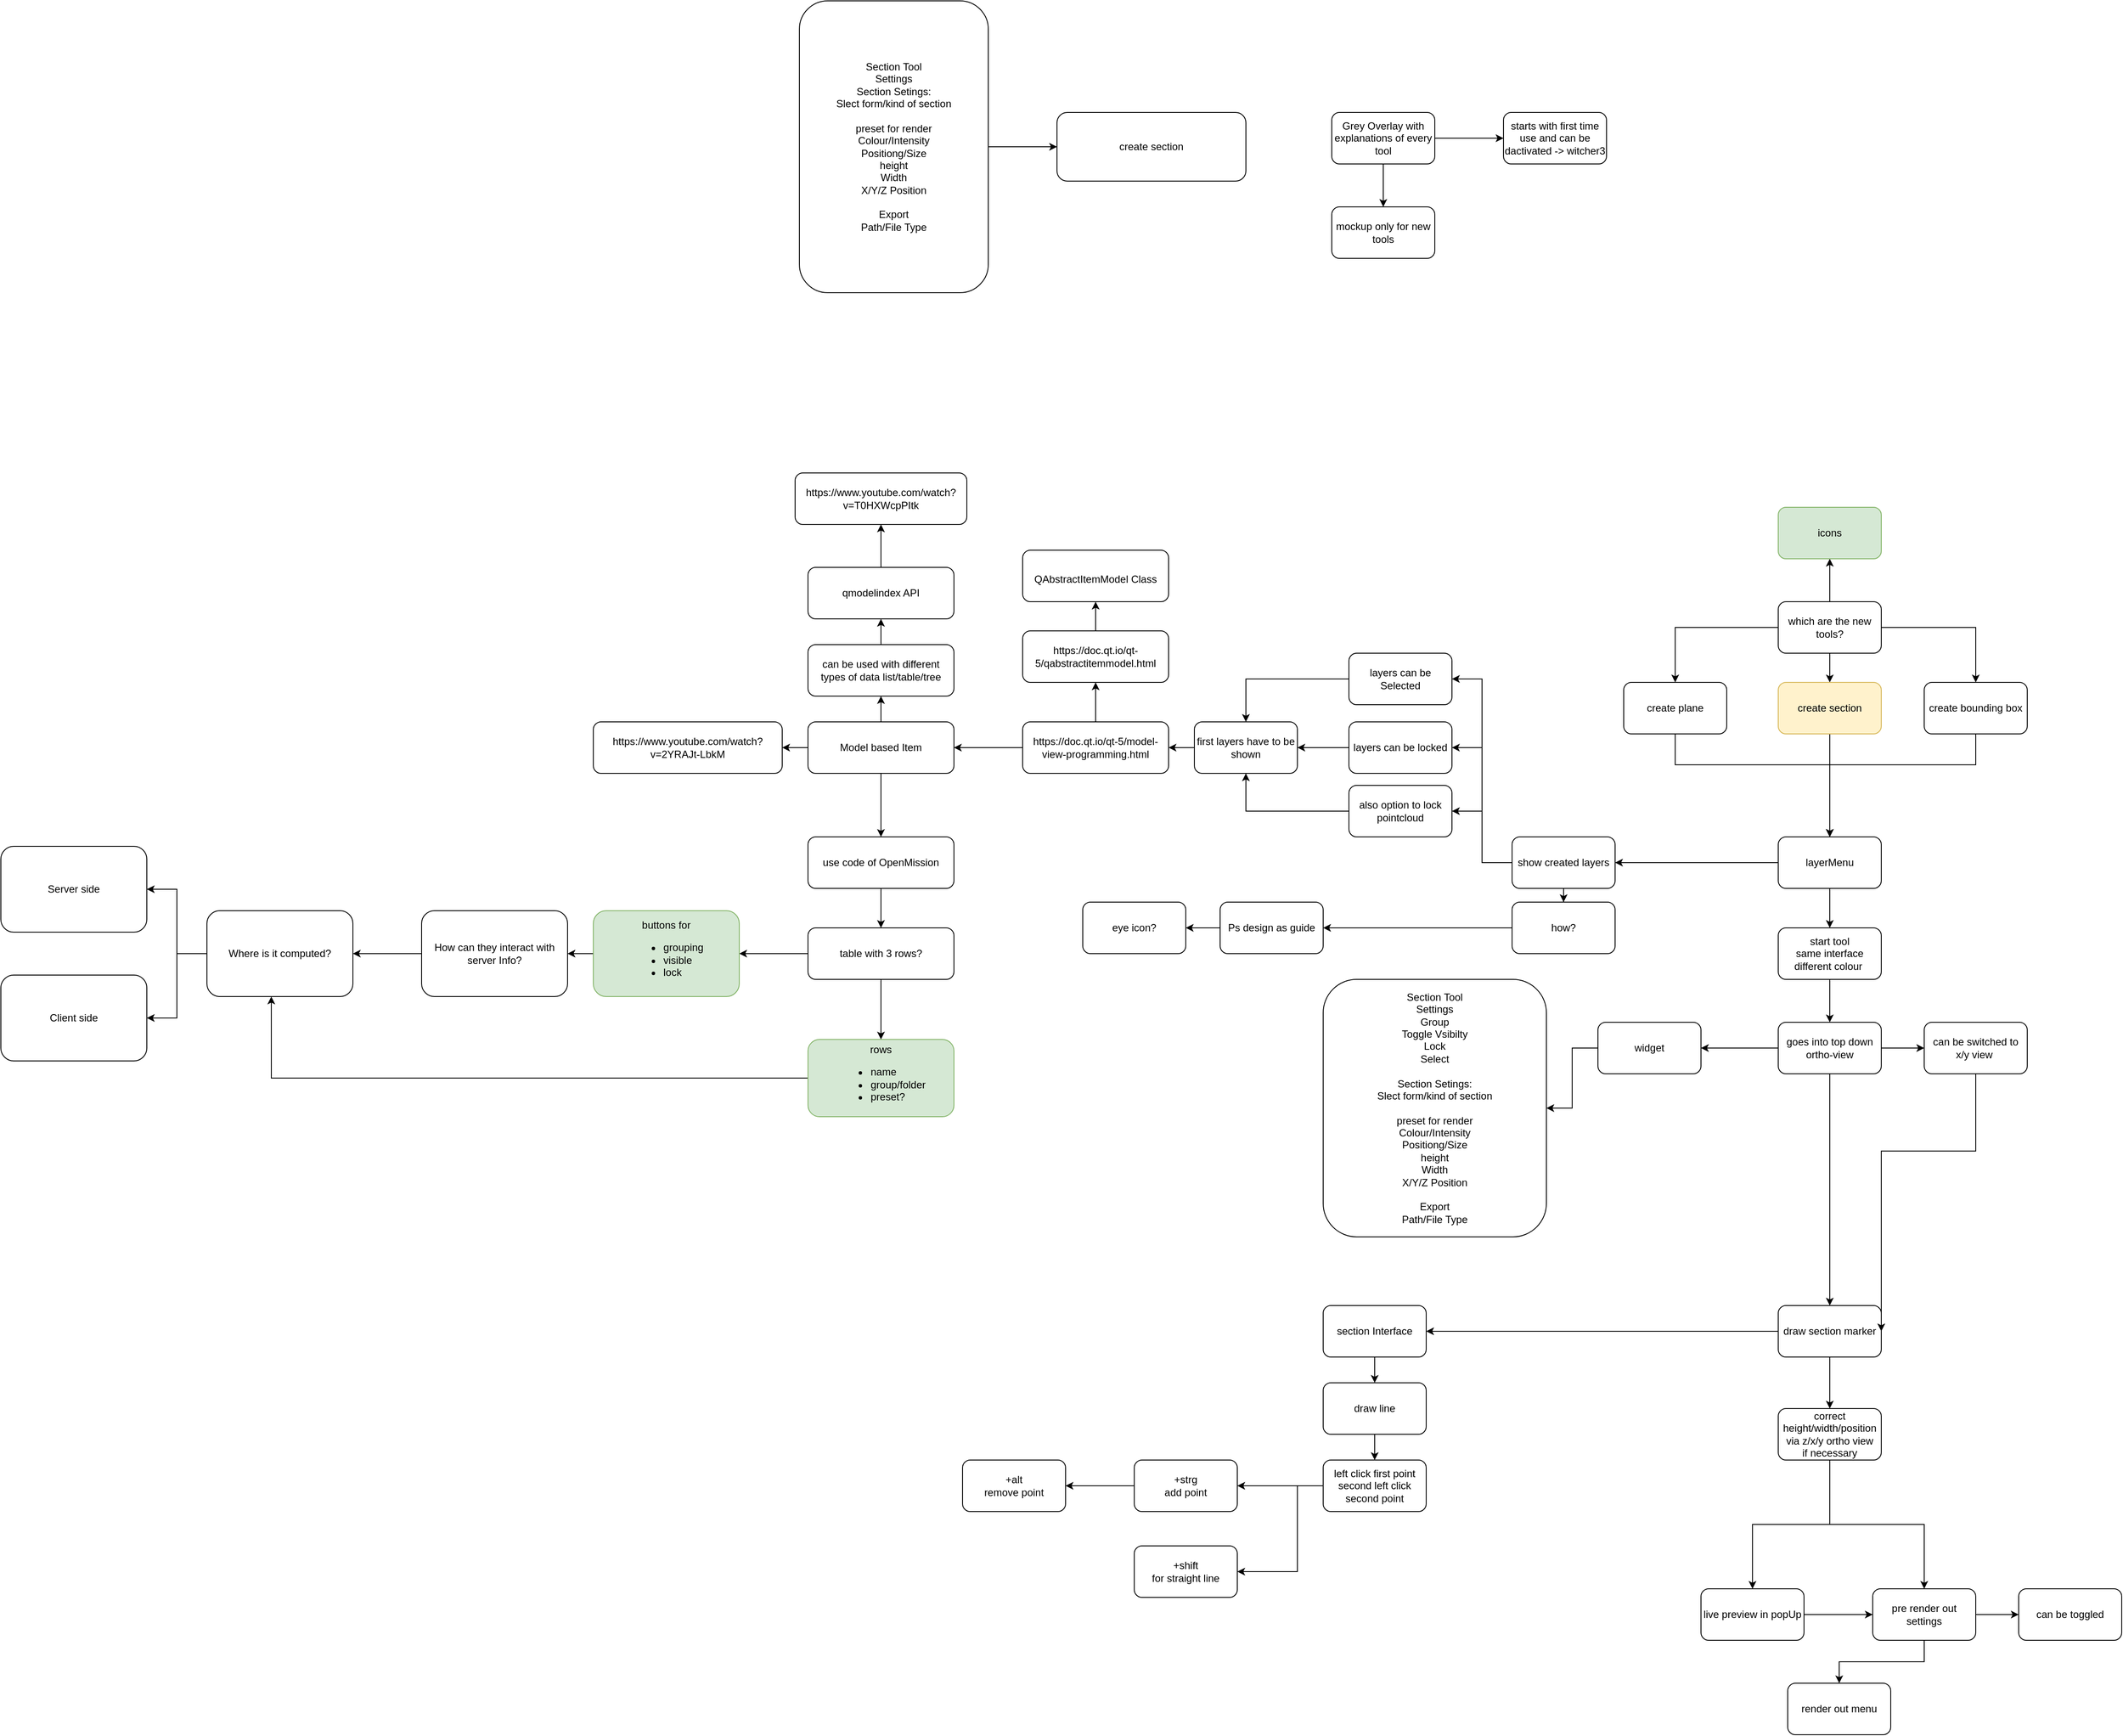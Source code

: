 <mxfile compressed="false" version="13.0.3" type="device">
  <diagram id="58c1vZqyCGgEaQAlMIrP" name="Page-1">
    <mxGraphModel dx="3076" dy="1991" grid="1" gridSize="10" guides="1" tooltips="1" connect="1" arrows="1" fold="1" page="1" pageScale="1" pageWidth="827" pageHeight="1169" math="0" shadow="0">
      <root>
        <mxCell id="0" />
        <mxCell id="1" parent="0" />
        <mxCell id="iwQncET-HX8Oj54IzDRB-8" value="" style="edgeStyle=orthogonalEdgeStyle;rounded=0;orthogonalLoop=1;jettySize=auto;html=1;" parent="1" source="iwQncET-HX8Oj54IzDRB-6" target="iwQncET-HX8Oj54IzDRB-7" edge="1">
          <mxGeometry relative="1" as="geometry" />
        </mxCell>
        <mxCell id="iwQncET-HX8Oj54IzDRB-10" value="" style="edgeStyle=orthogonalEdgeStyle;rounded=0;orthogonalLoop=1;jettySize=auto;html=1;" parent="1" source="iwQncET-HX8Oj54IzDRB-6" target="iwQncET-HX8Oj54IzDRB-9" edge="1">
          <mxGeometry relative="1" as="geometry" />
        </mxCell>
        <mxCell id="iwQncET-HX8Oj54IzDRB-6" value="Grey Overlay with explanations of every tool" style="rounded=1;whiteSpace=wrap;html=1;" parent="1" vertex="1">
          <mxGeometry x="650" y="-320" width="120" height="60" as="geometry" />
        </mxCell>
        <mxCell id="iwQncET-HX8Oj54IzDRB-9" value="mockup only for new tools" style="rounded=1;whiteSpace=wrap;html=1;" parent="1" vertex="1">
          <mxGeometry x="650" y="-210" width="120" height="60" as="geometry" />
        </mxCell>
        <mxCell id="iwQncET-HX8Oj54IzDRB-7" value="starts with first time use and can be dactivated -&amp;gt; witcher3" style="rounded=1;whiteSpace=wrap;html=1;" parent="1" vertex="1">
          <mxGeometry x="850" y="-320" width="120" height="60" as="geometry" />
        </mxCell>
        <mxCell id="iwQncET-HX8Oj54IzDRB-13" value="" style="edgeStyle=orthogonalEdgeStyle;rounded=0;orthogonalLoop=1;jettySize=auto;html=1;" parent="1" source="iwQncET-HX8Oj54IzDRB-11" target="iwQncET-HX8Oj54IzDRB-12" edge="1">
          <mxGeometry relative="1" as="geometry" />
        </mxCell>
        <mxCell id="iwQncET-HX8Oj54IzDRB-15" value="" style="edgeStyle=orthogonalEdgeStyle;rounded=0;orthogonalLoop=1;jettySize=auto;html=1;" parent="1" source="iwQncET-HX8Oj54IzDRB-11" target="iwQncET-HX8Oj54IzDRB-14" edge="1">
          <mxGeometry relative="1" as="geometry" />
        </mxCell>
        <mxCell id="iwQncET-HX8Oj54IzDRB-18" value="" style="edgeStyle=orthogonalEdgeStyle;rounded=0;orthogonalLoop=1;jettySize=auto;html=1;" parent="1" source="iwQncET-HX8Oj54IzDRB-11" target="iwQncET-HX8Oj54IzDRB-17" edge="1">
          <mxGeometry relative="1" as="geometry" />
        </mxCell>
        <mxCell id="BJk3pcPQKD2MwaBQS1vD-18" style="edgeStyle=orthogonalEdgeStyle;rounded=0;orthogonalLoop=1;jettySize=auto;html=1;entryX=0.5;entryY=1;entryDx=0;entryDy=0;" edge="1" parent="1" source="iwQncET-HX8Oj54IzDRB-11" target="BJk3pcPQKD2MwaBQS1vD-16">
          <mxGeometry relative="1" as="geometry" />
        </mxCell>
        <mxCell id="iwQncET-HX8Oj54IzDRB-11" value="which are the new tools?" style="rounded=1;whiteSpace=wrap;html=1;" parent="1" vertex="1">
          <mxGeometry x="1170" y="250" width="120" height="60" as="geometry" />
        </mxCell>
        <mxCell id="BJk3pcPQKD2MwaBQS1vD-16" value="icons" style="rounded=1;whiteSpace=wrap;html=1;fillColor=#d5e8d4;strokeColor=#82b366;" vertex="1" parent="1">
          <mxGeometry x="1170" y="140" width="120" height="60" as="geometry" />
        </mxCell>
        <mxCell id="BJk3pcPQKD2MwaBQS1vD-37" style="edgeStyle=orthogonalEdgeStyle;rounded=0;orthogonalLoop=1;jettySize=auto;html=1;entryX=0.5;entryY=0;entryDx=0;entryDy=0;" edge="1" parent="1" source="iwQncET-HX8Oj54IzDRB-17" target="BJk3pcPQKD2MwaBQS1vD-6">
          <mxGeometry relative="1" as="geometry">
            <Array as="points">
              <mxPoint x="1400" y="440" />
              <mxPoint x="1230" y="440" />
            </Array>
          </mxGeometry>
        </mxCell>
        <mxCell id="iwQncET-HX8Oj54IzDRB-17" value="create bounding box" style="rounded=1;whiteSpace=wrap;html=1;" parent="1" vertex="1">
          <mxGeometry x="1340" y="344" width="120" height="60" as="geometry" />
        </mxCell>
        <mxCell id="BJk3pcPQKD2MwaBQS1vD-38" style="edgeStyle=orthogonalEdgeStyle;rounded=0;orthogonalLoop=1;jettySize=auto;html=1;entryX=0.5;entryY=0;entryDx=0;entryDy=0;" edge="1" parent="1" source="iwQncET-HX8Oj54IzDRB-14" target="BJk3pcPQKD2MwaBQS1vD-6">
          <mxGeometry relative="1" as="geometry">
            <Array as="points">
              <mxPoint x="1050" y="440" />
              <mxPoint x="1230" y="440" />
            </Array>
          </mxGeometry>
        </mxCell>
        <mxCell id="iwQncET-HX8Oj54IzDRB-14" value="create plane" style="rounded=1;whiteSpace=wrap;html=1;" parent="1" vertex="1">
          <mxGeometry x="990" y="344" width="120" height="60" as="geometry" />
        </mxCell>
        <mxCell id="iwQncET-HX8Oj54IzDRB-20" value="" style="edgeStyle=orthogonalEdgeStyle;rounded=0;orthogonalLoop=1;jettySize=auto;html=1;" parent="1" source="BJk3pcPQKD2MwaBQS1vD-6" target="iwQncET-HX8Oj54IzDRB-19" edge="1">
          <mxGeometry relative="1" as="geometry" />
        </mxCell>
        <mxCell id="BJk3pcPQKD2MwaBQS1vD-36" style="edgeStyle=orthogonalEdgeStyle;rounded=0;orthogonalLoop=1;jettySize=auto;html=1;entryX=0.5;entryY=0;entryDx=0;entryDy=0;" edge="1" parent="1" source="iwQncET-HX8Oj54IzDRB-12" target="BJk3pcPQKD2MwaBQS1vD-6">
          <mxGeometry relative="1" as="geometry" />
        </mxCell>
        <mxCell id="iwQncET-HX8Oj54IzDRB-12" value="create section" style="rounded=1;whiteSpace=wrap;html=1;fillColor=#fff2cc;strokeColor=#d6b656;" parent="1" vertex="1">
          <mxGeometry x="1170" y="344" width="120" height="60" as="geometry" />
        </mxCell>
        <mxCell id="iwQncET-HX8Oj54IzDRB-22" value="" style="edgeStyle=orthogonalEdgeStyle;rounded=0;orthogonalLoop=1;jettySize=auto;html=1;" parent="1" source="iwQncET-HX8Oj54IzDRB-19" target="iwQncET-HX8Oj54IzDRB-21" edge="1">
          <mxGeometry relative="1" as="geometry" />
        </mxCell>
        <mxCell id="iwQncET-HX8Oj54IzDRB-19" value="start tool&lt;br&gt;same interface different colour&amp;nbsp;" style="rounded=1;whiteSpace=wrap;html=1;" parent="1" vertex="1">
          <mxGeometry x="1170" y="630" width="120" height="60" as="geometry" />
        </mxCell>
        <mxCell id="iwQncET-HX8Oj54IzDRB-24" value="" style="edgeStyle=orthogonalEdgeStyle;rounded=0;orthogonalLoop=1;jettySize=auto;html=1;" parent="1" source="iwQncET-HX8Oj54IzDRB-21" target="iwQncET-HX8Oj54IzDRB-23" edge="1">
          <mxGeometry relative="1" as="geometry" />
        </mxCell>
        <mxCell id="iwQncET-HX8Oj54IzDRB-26" value="" style="edgeStyle=orthogonalEdgeStyle;rounded=0;orthogonalLoop=1;jettySize=auto;html=1;" parent="1" source="iwQncET-HX8Oj54IzDRB-21" target="iwQncET-HX8Oj54IzDRB-25" edge="1">
          <mxGeometry relative="1" as="geometry" />
        </mxCell>
        <mxCell id="KPQnfZTeIEOpbJhkb1n0-2" value="" style="edgeStyle=orthogonalEdgeStyle;rounded=0;orthogonalLoop=1;jettySize=auto;html=1;startArrow=oval;startFill=1;endArrow=oval;endFill=1;strokeColor=#FFFFFF;strokeWidth=3;" parent="1" source="iwQncET-HX8Oj54IzDRB-21" edge="1">
          <mxGeometry relative="1" as="geometry">
            <mxPoint x="1090" y="770" as="targetPoint" />
          </mxGeometry>
        </mxCell>
        <mxCell id="BJk3pcPQKD2MwaBQS1vD-20" style="edgeStyle=orthogonalEdgeStyle;rounded=0;orthogonalLoop=1;jettySize=auto;html=1;entryX=1;entryY=0.5;entryDx=0;entryDy=0;" edge="1" parent="1" source="iwQncET-HX8Oj54IzDRB-21" target="BJk3pcPQKD2MwaBQS1vD-19">
          <mxGeometry relative="1" as="geometry" />
        </mxCell>
        <mxCell id="iwQncET-HX8Oj54IzDRB-21" value="goes into top down ortho-view" style="rounded=1;whiteSpace=wrap;html=1;" parent="1" vertex="1">
          <mxGeometry x="1170" y="740" width="120" height="60" as="geometry" />
        </mxCell>
        <mxCell id="iwQncET-HX8Oj54IzDRB-29" value="" style="edgeStyle=orthogonalEdgeStyle;rounded=0;orthogonalLoop=1;jettySize=auto;html=1;" parent="1" source="iwQncET-HX8Oj54IzDRB-25" target="iwQncET-HX8Oj54IzDRB-28" edge="1">
          <mxGeometry relative="1" as="geometry" />
        </mxCell>
        <mxCell id="iwQncET-HX8Oj54IzDRB-42" value="" style="edgeStyle=orthogonalEdgeStyle;rounded=0;orthogonalLoop=1;jettySize=auto;html=1;" parent="1" source="iwQncET-HX8Oj54IzDRB-25" target="iwQncET-HX8Oj54IzDRB-41" edge="1">
          <mxGeometry relative="1" as="geometry" />
        </mxCell>
        <mxCell id="iwQncET-HX8Oj54IzDRB-25" value="draw section marker" style="rounded=1;whiteSpace=wrap;html=1;" parent="1" vertex="1">
          <mxGeometry x="1170" y="1070" width="120" height="60" as="geometry" />
        </mxCell>
        <mxCell id="iwQncET-HX8Oj54IzDRB-44" value="" style="edgeStyle=orthogonalEdgeStyle;rounded=0;orthogonalLoop=1;jettySize=auto;html=1;" parent="1" source="iwQncET-HX8Oj54IzDRB-41" target="iwQncET-HX8Oj54IzDRB-43" edge="1">
          <mxGeometry relative="1" as="geometry" />
        </mxCell>
        <mxCell id="iwQncET-HX8Oj54IzDRB-41" value="section Interface" style="rounded=1;whiteSpace=wrap;html=1;" parent="1" vertex="1">
          <mxGeometry x="640" y="1070" width="120" height="60" as="geometry" />
        </mxCell>
        <mxCell id="iwQncET-HX8Oj54IzDRB-46" value="" style="edgeStyle=orthogonalEdgeStyle;rounded=0;orthogonalLoop=1;jettySize=auto;html=1;exitX=0;exitY=0.5;exitDx=0;exitDy=0;" parent="1" source="iwQncET-HX8Oj54IzDRB-51" target="iwQncET-HX8Oj54IzDRB-45" edge="1">
          <mxGeometry relative="1" as="geometry">
            <mxPoint x="700" y="1310" as="sourcePoint" />
            <Array as="points">
              <mxPoint x="610" y="1280" />
            </Array>
          </mxGeometry>
        </mxCell>
        <mxCell id="iwQncET-HX8Oj54IzDRB-47" style="edgeStyle=orthogonalEdgeStyle;rounded=0;orthogonalLoop=1;jettySize=auto;html=1;entryX=1;entryY=0.5;entryDx=0;entryDy=0;exitX=0;exitY=0.5;exitDx=0;exitDy=0;" parent="1" source="iwQncET-HX8Oj54IzDRB-51" target="iwQncET-HX8Oj54IzDRB-48" edge="1">
          <mxGeometry relative="1" as="geometry">
            <mxPoint x="530" y="1260" as="targetPoint" />
            <mxPoint x="540" y="1300" as="sourcePoint" />
          </mxGeometry>
        </mxCell>
        <mxCell id="iwQncET-HX8Oj54IzDRB-52" value="" style="edgeStyle=orthogonalEdgeStyle;rounded=0;orthogonalLoop=1;jettySize=auto;html=1;" parent="1" source="iwQncET-HX8Oj54IzDRB-43" target="iwQncET-HX8Oj54IzDRB-51" edge="1">
          <mxGeometry relative="1" as="geometry" />
        </mxCell>
        <mxCell id="iwQncET-HX8Oj54IzDRB-43" value="draw line" style="rounded=1;whiteSpace=wrap;html=1;" parent="1" vertex="1">
          <mxGeometry x="640" y="1160" width="120" height="60" as="geometry" />
        </mxCell>
        <mxCell id="iwQncET-HX8Oj54IzDRB-51" value="left click first point&lt;br&gt;second left click second point" style="rounded=1;whiteSpace=wrap;html=1;" parent="1" vertex="1">
          <mxGeometry x="640" y="1250" width="120" height="60" as="geometry" />
        </mxCell>
        <mxCell id="iwQncET-HX8Oj54IzDRB-45" value="+shift &lt;br&gt;for straight line" style="rounded=1;whiteSpace=wrap;html=1;" parent="1" vertex="1">
          <mxGeometry x="420" y="1350" width="120" height="60" as="geometry" />
        </mxCell>
        <mxCell id="iwQncET-HX8Oj54IzDRB-31" value="" style="edgeStyle=orthogonalEdgeStyle;rounded=0;orthogonalLoop=1;jettySize=auto;html=1;" parent="1" source="iwQncET-HX8Oj54IzDRB-28" target="iwQncET-HX8Oj54IzDRB-30" edge="1">
          <mxGeometry relative="1" as="geometry" />
        </mxCell>
        <mxCell id="iwQncET-HX8Oj54IzDRB-33" style="edgeStyle=orthogonalEdgeStyle;rounded=0;orthogonalLoop=1;jettySize=auto;html=1;entryX=0.5;entryY=0;entryDx=0;entryDy=0;" parent="1" source="iwQncET-HX8Oj54IzDRB-28" target="iwQncET-HX8Oj54IzDRB-32" edge="1">
          <mxGeometry relative="1" as="geometry" />
        </mxCell>
        <mxCell id="iwQncET-HX8Oj54IzDRB-28" value="correct height/width/position via z/x/y ortho view&lt;br&gt;if necessary" style="rounded=1;whiteSpace=wrap;html=1;" parent="1" vertex="1">
          <mxGeometry x="1170" y="1190" width="120" height="60" as="geometry" />
        </mxCell>
        <mxCell id="iwQncET-HX8Oj54IzDRB-35" value="" style="edgeStyle=orthogonalEdgeStyle;rounded=0;orthogonalLoop=1;jettySize=auto;html=1;" parent="1" source="iwQncET-HX8Oj54IzDRB-30" target="iwQncET-HX8Oj54IzDRB-34" edge="1">
          <mxGeometry relative="1" as="geometry" />
        </mxCell>
        <mxCell id="BJk3pcPQKD2MwaBQS1vD-4" style="edgeStyle=orthogonalEdgeStyle;rounded=0;orthogonalLoop=1;jettySize=auto;html=1;entryX=0;entryY=0.5;entryDx=0;entryDy=0;" edge="1" parent="1" source="iwQncET-HX8Oj54IzDRB-30" target="iwQncET-HX8Oj54IzDRB-39">
          <mxGeometry relative="1" as="geometry" />
        </mxCell>
        <mxCell id="iwQncET-HX8Oj54IzDRB-30" value="pre render out settings" style="rounded=1;whiteSpace=wrap;html=1;" parent="1" vertex="1">
          <mxGeometry x="1280" y="1400" width="120" height="60" as="geometry" />
        </mxCell>
        <mxCell id="iwQncET-HX8Oj54IzDRB-39" value="can be toggled" style="rounded=1;whiteSpace=wrap;html=1;" parent="1" vertex="1">
          <mxGeometry x="1450" y="1400" width="120" height="60" as="geometry" />
        </mxCell>
        <mxCell id="iwQncET-HX8Oj54IzDRB-34" value="render out menu" style="rounded=1;whiteSpace=wrap;html=1;" parent="1" vertex="1">
          <mxGeometry x="1181" y="1510" width="120" height="60" as="geometry" />
        </mxCell>
        <mxCell id="iwQncET-HX8Oj54IzDRB-27" style="edgeStyle=orthogonalEdgeStyle;rounded=0;orthogonalLoop=1;jettySize=auto;html=1;entryX=1;entryY=0.5;entryDx=0;entryDy=0;" parent="1" source="iwQncET-HX8Oj54IzDRB-23" target="iwQncET-HX8Oj54IzDRB-25" edge="1">
          <mxGeometry relative="1" as="geometry">
            <Array as="points">
              <mxPoint x="1400" y="890" />
            </Array>
          </mxGeometry>
        </mxCell>
        <mxCell id="iwQncET-HX8Oj54IzDRB-23" value="can be switched to x/y view&amp;nbsp;" style="rounded=1;whiteSpace=wrap;html=1;" parent="1" vertex="1">
          <mxGeometry x="1340" y="740" width="120" height="60" as="geometry" />
        </mxCell>
        <mxCell id="iwQncET-HX8Oj54IzDRB-38" style="edgeStyle=orthogonalEdgeStyle;rounded=0;orthogonalLoop=1;jettySize=auto;html=1;entryX=0;entryY=0.5;entryDx=0;entryDy=0;" parent="1" source="iwQncET-HX8Oj54IzDRB-32" target="iwQncET-HX8Oj54IzDRB-30" edge="1">
          <mxGeometry relative="1" as="geometry" />
        </mxCell>
        <mxCell id="iwQncET-HX8Oj54IzDRB-32" value="live preview in popUp" style="rounded=1;whiteSpace=wrap;html=1;" parent="1" vertex="1">
          <mxGeometry x="1080" y="1400" width="120" height="60" as="geometry" />
        </mxCell>
        <mxCell id="iwQncET-HX8Oj54IzDRB-54" value="" style="edgeStyle=orthogonalEdgeStyle;rounded=0;orthogonalLoop=1;jettySize=auto;html=1;" parent="1" source="iwQncET-HX8Oj54IzDRB-48" target="iwQncET-HX8Oj54IzDRB-53" edge="1">
          <mxGeometry relative="1" as="geometry" />
        </mxCell>
        <mxCell id="iwQncET-HX8Oj54IzDRB-48" value="+strg&lt;br&gt;add point" style="rounded=1;whiteSpace=wrap;html=1;" parent="1" vertex="1">
          <mxGeometry x="420" y="1250" width="120" height="60" as="geometry" />
        </mxCell>
        <mxCell id="iwQncET-HX8Oj54IzDRB-53" value="+alt&lt;br&gt;remove point" style="rounded=1;whiteSpace=wrap;html=1;" parent="1" vertex="1">
          <mxGeometry x="220" y="1250" width="120" height="60" as="geometry" />
        </mxCell>
        <mxCell id="BJk3pcPQKD2MwaBQS1vD-8" value="" style="edgeStyle=orthogonalEdgeStyle;rounded=0;orthogonalLoop=1;jettySize=auto;html=1;" edge="1" parent="1" source="BJk3pcPQKD2MwaBQS1vD-6" target="BJk3pcPQKD2MwaBQS1vD-7">
          <mxGeometry relative="1" as="geometry" />
        </mxCell>
        <mxCell id="BJk3pcPQKD2MwaBQS1vD-28" style="edgeStyle=orthogonalEdgeStyle;rounded=0;orthogonalLoop=1;jettySize=auto;html=1;entryX=1;entryY=0.5;entryDx=0;entryDy=0;" edge="1" parent="1" source="BJk3pcPQKD2MwaBQS1vD-7" target="BJk3pcPQKD2MwaBQS1vD-10">
          <mxGeometry relative="1" as="geometry" />
        </mxCell>
        <mxCell id="BJk3pcPQKD2MwaBQS1vD-29" style="edgeStyle=orthogonalEdgeStyle;rounded=0;orthogonalLoop=1;jettySize=auto;html=1;entryX=1;entryY=0.5;entryDx=0;entryDy=0;" edge="1" parent="1" source="BJk3pcPQKD2MwaBQS1vD-7" target="BJk3pcPQKD2MwaBQS1vD-11">
          <mxGeometry relative="1" as="geometry" />
        </mxCell>
        <mxCell id="BJk3pcPQKD2MwaBQS1vD-31" value="" style="edgeStyle=orthogonalEdgeStyle;rounded=0;orthogonalLoop=1;jettySize=auto;html=1;" edge="1" parent="1" source="BJk3pcPQKD2MwaBQS1vD-7" target="BJk3pcPQKD2MwaBQS1vD-30">
          <mxGeometry relative="1" as="geometry" />
        </mxCell>
        <mxCell id="BJk3pcPQKD2MwaBQS1vD-40" style="edgeStyle=orthogonalEdgeStyle;rounded=0;orthogonalLoop=1;jettySize=auto;html=1;entryX=1;entryY=0.5;entryDx=0;entryDy=0;" edge="1" parent="1" source="BJk3pcPQKD2MwaBQS1vD-7" target="BJk3pcPQKD2MwaBQS1vD-39">
          <mxGeometry relative="1" as="geometry" />
        </mxCell>
        <mxCell id="BJk3pcPQKD2MwaBQS1vD-7" value="show created layers" style="rounded=1;whiteSpace=wrap;html=1;" vertex="1" parent="1">
          <mxGeometry x="860" y="524" width="120" height="60" as="geometry" />
        </mxCell>
        <mxCell id="BJk3pcPQKD2MwaBQS1vD-33" value="" style="edgeStyle=orthogonalEdgeStyle;rounded=0;orthogonalLoop=1;jettySize=auto;html=1;" edge="1" parent="1" source="BJk3pcPQKD2MwaBQS1vD-30" target="BJk3pcPQKD2MwaBQS1vD-32">
          <mxGeometry relative="1" as="geometry" />
        </mxCell>
        <mxCell id="BJk3pcPQKD2MwaBQS1vD-30" value="how?" style="rounded=1;whiteSpace=wrap;html=1;" vertex="1" parent="1">
          <mxGeometry x="860" y="600" width="120" height="60" as="geometry" />
        </mxCell>
        <mxCell id="BJk3pcPQKD2MwaBQS1vD-35" value="" style="edgeStyle=orthogonalEdgeStyle;rounded=0;orthogonalLoop=1;jettySize=auto;html=1;" edge="1" parent="1" source="BJk3pcPQKD2MwaBQS1vD-32" target="BJk3pcPQKD2MwaBQS1vD-34">
          <mxGeometry relative="1" as="geometry" />
        </mxCell>
        <mxCell id="BJk3pcPQKD2MwaBQS1vD-32" value="Ps design as guide" style="rounded=1;whiteSpace=wrap;html=1;" vertex="1" parent="1">
          <mxGeometry x="520" y="600" width="120" height="60" as="geometry" />
        </mxCell>
        <mxCell id="BJk3pcPQKD2MwaBQS1vD-34" value="eye icon?" style="rounded=1;whiteSpace=wrap;html=1;" vertex="1" parent="1">
          <mxGeometry x="360" y="600" width="120" height="60" as="geometry" />
        </mxCell>
        <mxCell id="BJk3pcPQKD2MwaBQS1vD-49" style="edgeStyle=orthogonalEdgeStyle;rounded=0;orthogonalLoop=1;jettySize=auto;html=1;entryX=1;entryY=0.5;entryDx=0;entryDy=0;" edge="1" parent="1" source="BJk3pcPQKD2MwaBQS1vD-10" target="BJk3pcPQKD2MwaBQS1vD-47">
          <mxGeometry relative="1" as="geometry" />
        </mxCell>
        <mxCell id="BJk3pcPQKD2MwaBQS1vD-10" value="layers can be locked" style="rounded=1;whiteSpace=wrap;html=1;" vertex="1" parent="1">
          <mxGeometry x="670" y="390" width="120" height="60" as="geometry" />
        </mxCell>
        <mxCell id="BJk3pcPQKD2MwaBQS1vD-50" style="edgeStyle=orthogonalEdgeStyle;rounded=0;orthogonalLoop=1;jettySize=auto;html=1;entryX=0.5;entryY=1;entryDx=0;entryDy=0;" edge="1" parent="1" source="BJk3pcPQKD2MwaBQS1vD-11" target="BJk3pcPQKD2MwaBQS1vD-47">
          <mxGeometry relative="1" as="geometry" />
        </mxCell>
        <mxCell id="BJk3pcPQKD2MwaBQS1vD-11" value="also option to lock pointcloud" style="rounded=1;whiteSpace=wrap;html=1;" vertex="1" parent="1">
          <mxGeometry x="670" y="464" width="120" height="60" as="geometry" />
        </mxCell>
        <mxCell id="BJk3pcPQKD2MwaBQS1vD-15" value="" style="edgeStyle=orthogonalEdgeStyle;rounded=0;orthogonalLoop=1;jettySize=auto;html=1;" edge="1" parent="1" source="BJk3pcPQKD2MwaBQS1vD-13" target="BJk3pcPQKD2MwaBQS1vD-14">
          <mxGeometry relative="1" as="geometry" />
        </mxCell>
        <mxCell id="BJk3pcPQKD2MwaBQS1vD-13" value="&lt;div&gt;Section Tool&lt;/div&gt;&lt;div&gt;Settings&lt;/div&gt;&lt;div&gt;Section Setings:&lt;/div&gt;&lt;div&gt;Slect form/kind of section&lt;/div&gt;&lt;div&gt;&lt;br&gt;&lt;/div&gt;&lt;div&gt;preset for render&lt;/div&gt;&lt;div&gt;Colour/Intensity&lt;/div&gt;&lt;div&gt;Positiong/Size&lt;/div&gt;&lt;div&gt;height&lt;/div&gt;&lt;div&gt;Width&lt;/div&gt;&lt;div&gt;X/Y/Z Position&lt;/div&gt;&lt;div&gt;&lt;br&gt;&lt;/div&gt;&lt;div&gt;Export&lt;/div&gt;&lt;div&gt;Path/File Type&lt;/div&gt;" style="rounded=1;whiteSpace=wrap;html=1;" vertex="1" parent="1">
          <mxGeometry x="30" y="-450" width="220" height="340" as="geometry" />
        </mxCell>
        <mxCell id="BJk3pcPQKD2MwaBQS1vD-14" value="&lt;div&gt;create section&lt;/div&gt;" style="rounded=1;whiteSpace=wrap;html=1;" vertex="1" parent="1">
          <mxGeometry x="330" y="-320" width="220" height="80" as="geometry" />
        </mxCell>
        <mxCell id="BJk3pcPQKD2MwaBQS1vD-22" value="" style="edgeStyle=orthogonalEdgeStyle;rounded=0;orthogonalLoop=1;jettySize=auto;html=1;" edge="1" parent="1" source="BJk3pcPQKD2MwaBQS1vD-19" target="BJk3pcPQKD2MwaBQS1vD-21">
          <mxGeometry relative="1" as="geometry" />
        </mxCell>
        <mxCell id="BJk3pcPQKD2MwaBQS1vD-19" value="widget" style="rounded=1;whiteSpace=wrap;html=1;" vertex="1" parent="1">
          <mxGeometry x="960" y="740" width="120" height="60" as="geometry" />
        </mxCell>
        <mxCell id="BJk3pcPQKD2MwaBQS1vD-21" value="&lt;div&gt;Section Tool&lt;/div&gt;&lt;div&gt;Settings&lt;/div&gt;&lt;div&gt;Group&lt;/div&gt;&lt;div&gt;Toggle Vsibilty&lt;/div&gt;&lt;div&gt;Lock&lt;/div&gt;&lt;div&gt;Select&lt;/div&gt;&lt;div&gt;&lt;br&gt;&lt;/div&gt;&lt;div&gt;Section Setings:&lt;/div&gt;&lt;div&gt;Slect form/kind of section&lt;/div&gt;&lt;div&gt;&lt;br&gt;&lt;/div&gt;&lt;div&gt;preset for render&lt;/div&gt;&lt;div&gt;Colour/Intensity&lt;/div&gt;&lt;div&gt;Positiong/Size&lt;/div&gt;&lt;div&gt;height&lt;/div&gt;&lt;div&gt;Width&lt;/div&gt;&lt;div&gt;X/Y/Z Position&lt;/div&gt;&lt;div&gt;&lt;br&gt;&lt;/div&gt;&lt;div&gt;Export&lt;/div&gt;&lt;div&gt;Path/File Type&lt;/div&gt;" style="rounded=1;whiteSpace=wrap;html=1;" vertex="1" parent="1">
          <mxGeometry x="640" y="690" width="260" height="300" as="geometry" />
        </mxCell>
        <mxCell id="BJk3pcPQKD2MwaBQS1vD-6" value="layerMenu" style="rounded=1;whiteSpace=wrap;html=1;" vertex="1" parent="1">
          <mxGeometry x="1170" y="524" width="120" height="60" as="geometry" />
        </mxCell>
        <mxCell id="BJk3pcPQKD2MwaBQS1vD-48" value="" style="edgeStyle=orthogonalEdgeStyle;rounded=0;orthogonalLoop=1;jettySize=auto;html=1;" edge="1" parent="1" source="BJk3pcPQKD2MwaBQS1vD-39" target="BJk3pcPQKD2MwaBQS1vD-47">
          <mxGeometry relative="1" as="geometry" />
        </mxCell>
        <mxCell id="BJk3pcPQKD2MwaBQS1vD-39" value="layers can be Selected" style="rounded=1;whiteSpace=wrap;html=1;" vertex="1" parent="1">
          <mxGeometry x="670" y="310" width="120" height="60" as="geometry" />
        </mxCell>
        <mxCell id="BJk3pcPQKD2MwaBQS1vD-52" value="" style="edgeStyle=orthogonalEdgeStyle;rounded=0;orthogonalLoop=1;jettySize=auto;html=1;" edge="1" parent="1" source="BJk3pcPQKD2MwaBQS1vD-47" target="BJk3pcPQKD2MwaBQS1vD-51">
          <mxGeometry relative="1" as="geometry" />
        </mxCell>
        <mxCell id="BJk3pcPQKD2MwaBQS1vD-47" value="first layers have to be shown" style="rounded=1;whiteSpace=wrap;html=1;" vertex="1" parent="1">
          <mxGeometry x="490" y="390" width="120" height="60" as="geometry" />
        </mxCell>
        <mxCell id="BJk3pcPQKD2MwaBQS1vD-54" value="" style="edgeStyle=orthogonalEdgeStyle;rounded=0;orthogonalLoop=1;jettySize=auto;html=1;" edge="1" parent="1" source="BJk3pcPQKD2MwaBQS1vD-51" target="BJk3pcPQKD2MwaBQS1vD-53">
          <mxGeometry relative="1" as="geometry" />
        </mxCell>
        <mxCell id="BJk3pcPQKD2MwaBQS1vD-58" value="" style="edgeStyle=orthogonalEdgeStyle;rounded=0;orthogonalLoop=1;jettySize=auto;html=1;" edge="1" parent="1" source="BJk3pcPQKD2MwaBQS1vD-51" target="BJk3pcPQKD2MwaBQS1vD-57">
          <mxGeometry relative="1" as="geometry" />
        </mxCell>
        <mxCell id="BJk3pcPQKD2MwaBQS1vD-51" value="https://doc.qt.io/qt-5/model-view-programming.html" style="rounded=1;whiteSpace=wrap;html=1;" vertex="1" parent="1">
          <mxGeometry x="290" y="390" width="170" height="60" as="geometry" />
        </mxCell>
        <mxCell id="BJk3pcPQKD2MwaBQS1vD-60" value="" style="edgeStyle=orthogonalEdgeStyle;rounded=0;orthogonalLoop=1;jettySize=auto;html=1;" edge="1" parent="1" source="BJk3pcPQKD2MwaBQS1vD-57" target="BJk3pcPQKD2MwaBQS1vD-59">
          <mxGeometry relative="1" as="geometry" />
        </mxCell>
        <mxCell id="BJk3pcPQKD2MwaBQS1vD-66" value="" style="edgeStyle=orthogonalEdgeStyle;rounded=0;orthogonalLoop=1;jettySize=auto;html=1;" edge="1" parent="1" source="BJk3pcPQKD2MwaBQS1vD-57" target="BJk3pcPQKD2MwaBQS1vD-65">
          <mxGeometry relative="1" as="geometry" />
        </mxCell>
        <mxCell id="BJk3pcPQKD2MwaBQS1vD-68" value="" style="edgeStyle=orthogonalEdgeStyle;rounded=0;orthogonalLoop=1;jettySize=auto;html=1;" edge="1" parent="1" source="BJk3pcPQKD2MwaBQS1vD-57" target="BJk3pcPQKD2MwaBQS1vD-67">
          <mxGeometry relative="1" as="geometry" />
        </mxCell>
        <mxCell id="BJk3pcPQKD2MwaBQS1vD-57" value="Model based Item" style="rounded=1;whiteSpace=wrap;html=1;" vertex="1" parent="1">
          <mxGeometry x="40" y="390" width="170" height="60" as="geometry" />
        </mxCell>
        <mxCell id="BJk3pcPQKD2MwaBQS1vD-70" value="" style="edgeStyle=orthogonalEdgeStyle;rounded=0;orthogonalLoop=1;jettySize=auto;html=1;" edge="1" parent="1" source="BJk3pcPQKD2MwaBQS1vD-67" target="BJk3pcPQKD2MwaBQS1vD-69">
          <mxGeometry relative="1" as="geometry" />
        </mxCell>
        <mxCell id="BJk3pcPQKD2MwaBQS1vD-67" value="use code of OpenMission" style="rounded=1;whiteSpace=wrap;html=1;" vertex="1" parent="1">
          <mxGeometry x="40" y="524" width="170" height="60" as="geometry" />
        </mxCell>
        <mxCell id="BJk3pcPQKD2MwaBQS1vD-72" value="" style="edgeStyle=orthogonalEdgeStyle;rounded=0;orthogonalLoop=1;jettySize=auto;html=1;" edge="1" parent="1" source="BJk3pcPQKD2MwaBQS1vD-69" target="BJk3pcPQKD2MwaBQS1vD-71">
          <mxGeometry relative="1" as="geometry" />
        </mxCell>
        <mxCell id="BJk3pcPQKD2MwaBQS1vD-82" value="" style="edgeStyle=orthogonalEdgeStyle;rounded=0;orthogonalLoop=1;jettySize=auto;html=1;" edge="1" parent="1" source="BJk3pcPQKD2MwaBQS1vD-69" target="BJk3pcPQKD2MwaBQS1vD-81">
          <mxGeometry relative="1" as="geometry" />
        </mxCell>
        <mxCell id="BJk3pcPQKD2MwaBQS1vD-69" value="table with 3 rows?" style="rounded=1;whiteSpace=wrap;html=1;" vertex="1" parent="1">
          <mxGeometry x="40" y="630" width="170" height="60" as="geometry" />
        </mxCell>
        <mxCell id="BJk3pcPQKD2MwaBQS1vD-83" style="edgeStyle=orthogonalEdgeStyle;rounded=0;orthogonalLoop=1;jettySize=auto;html=1;entryX=0.441;entryY=1;entryDx=0;entryDy=0;entryPerimeter=0;" edge="1" parent="1" source="BJk3pcPQKD2MwaBQS1vD-81" target="BJk3pcPQKD2MwaBQS1vD-75">
          <mxGeometry relative="1" as="geometry" />
        </mxCell>
        <mxCell id="BJk3pcPQKD2MwaBQS1vD-81" value="rows&lt;br&gt;&lt;ul&gt;&lt;li style=&quot;text-align: left&quot;&gt;name&lt;/li&gt;&lt;li style=&quot;text-align: left&quot;&gt;group/folder&lt;/li&gt;&lt;li style=&quot;text-align: left&quot;&gt;preset?&lt;/li&gt;&lt;/ul&gt;" style="rounded=1;whiteSpace=wrap;html=1;fillColor=#d5e8d4;strokeColor=#82b366;" vertex="1" parent="1">
          <mxGeometry x="40" y="760" width="170" height="90" as="geometry" />
        </mxCell>
        <mxCell id="BJk3pcPQKD2MwaBQS1vD-74" value="" style="edgeStyle=orthogonalEdgeStyle;rounded=0;orthogonalLoop=1;jettySize=auto;html=1;" edge="1" parent="1" source="BJk3pcPQKD2MwaBQS1vD-71" target="BJk3pcPQKD2MwaBQS1vD-73">
          <mxGeometry relative="1" as="geometry" />
        </mxCell>
        <mxCell id="BJk3pcPQKD2MwaBQS1vD-71" value="buttons for&lt;br&gt;&lt;ul&gt;&lt;li style=&quot;text-align: left&quot;&gt;grouping&lt;/li&gt;&lt;li style=&quot;text-align: left&quot;&gt;visible&lt;/li&gt;&lt;li style=&quot;text-align: left&quot;&gt;lock&lt;/li&gt;&lt;/ul&gt;" style="rounded=1;whiteSpace=wrap;html=1;fillColor=#d5e8d4;strokeColor=#82b366;" vertex="1" parent="1">
          <mxGeometry x="-210" y="610" width="170" height="100" as="geometry" />
        </mxCell>
        <mxCell id="BJk3pcPQKD2MwaBQS1vD-76" value="" style="edgeStyle=orthogonalEdgeStyle;rounded=0;orthogonalLoop=1;jettySize=auto;html=1;" edge="1" parent="1" source="BJk3pcPQKD2MwaBQS1vD-73" target="BJk3pcPQKD2MwaBQS1vD-75">
          <mxGeometry relative="1" as="geometry" />
        </mxCell>
        <mxCell id="BJk3pcPQKD2MwaBQS1vD-73" value="How can they interact with server Info?" style="rounded=1;whiteSpace=wrap;html=1;" vertex="1" parent="1">
          <mxGeometry x="-410" y="610" width="170" height="100" as="geometry" />
        </mxCell>
        <mxCell id="BJk3pcPQKD2MwaBQS1vD-78" value="" style="edgeStyle=orthogonalEdgeStyle;rounded=0;orthogonalLoop=1;jettySize=auto;html=1;" edge="1" parent="1" source="BJk3pcPQKD2MwaBQS1vD-75" target="BJk3pcPQKD2MwaBQS1vD-77">
          <mxGeometry relative="1" as="geometry" />
        </mxCell>
        <mxCell id="BJk3pcPQKD2MwaBQS1vD-80" style="edgeStyle=orthogonalEdgeStyle;rounded=0;orthogonalLoop=1;jettySize=auto;html=1;entryX=1;entryY=0.5;entryDx=0;entryDy=0;" edge="1" parent="1" source="BJk3pcPQKD2MwaBQS1vD-75" target="BJk3pcPQKD2MwaBQS1vD-79">
          <mxGeometry relative="1" as="geometry" />
        </mxCell>
        <mxCell id="BJk3pcPQKD2MwaBQS1vD-75" value="Where is it computed?" style="rounded=1;whiteSpace=wrap;html=1;" vertex="1" parent="1">
          <mxGeometry x="-660" y="610" width="170" height="100" as="geometry" />
        </mxCell>
        <mxCell id="BJk3pcPQKD2MwaBQS1vD-77" value="Server side" style="rounded=1;whiteSpace=wrap;html=1;" vertex="1" parent="1">
          <mxGeometry x="-900" y="535" width="170" height="100" as="geometry" />
        </mxCell>
        <mxCell id="BJk3pcPQKD2MwaBQS1vD-65" value="https://www.youtube.com/watch?v=2YRAJt-LbkM" style="rounded=1;whiteSpace=wrap;html=1;" vertex="1" parent="1">
          <mxGeometry x="-210" y="390" width="220" height="60" as="geometry" />
        </mxCell>
        <mxCell id="BJk3pcPQKD2MwaBQS1vD-62" value="" style="edgeStyle=orthogonalEdgeStyle;rounded=0;orthogonalLoop=1;jettySize=auto;html=1;" edge="1" parent="1" source="BJk3pcPQKD2MwaBQS1vD-59" target="BJk3pcPQKD2MwaBQS1vD-61">
          <mxGeometry relative="1" as="geometry" />
        </mxCell>
        <mxCell id="BJk3pcPQKD2MwaBQS1vD-59" value="can be used with different types of data list/table/tree" style="rounded=1;whiteSpace=wrap;html=1;" vertex="1" parent="1">
          <mxGeometry x="40" y="300" width="170" height="60" as="geometry" />
        </mxCell>
        <mxCell id="BJk3pcPQKD2MwaBQS1vD-64" value="" style="edgeStyle=orthogonalEdgeStyle;rounded=0;orthogonalLoop=1;jettySize=auto;html=1;" edge="1" parent="1" source="BJk3pcPQKD2MwaBQS1vD-61" target="BJk3pcPQKD2MwaBQS1vD-63">
          <mxGeometry relative="1" as="geometry" />
        </mxCell>
        <mxCell id="BJk3pcPQKD2MwaBQS1vD-61" value="qmodelindex API" style="rounded=1;whiteSpace=wrap;html=1;" vertex="1" parent="1">
          <mxGeometry x="40" y="210" width="170" height="60" as="geometry" />
        </mxCell>
        <mxCell id="BJk3pcPQKD2MwaBQS1vD-63" value="https://www.youtube.com/watch?v=T0HXWcpPItk" style="rounded=1;whiteSpace=wrap;html=1;" vertex="1" parent="1">
          <mxGeometry x="25" y="100" width="200" height="60" as="geometry" />
        </mxCell>
        <mxCell id="BJk3pcPQKD2MwaBQS1vD-56" value="" style="edgeStyle=orthogonalEdgeStyle;rounded=0;orthogonalLoop=1;jettySize=auto;html=1;" edge="1" parent="1" source="BJk3pcPQKD2MwaBQS1vD-53" target="BJk3pcPQKD2MwaBQS1vD-55">
          <mxGeometry relative="1" as="geometry" />
        </mxCell>
        <mxCell id="BJk3pcPQKD2MwaBQS1vD-53" value="https://doc.qt.io/qt-5/qabstractitemmodel.html" style="rounded=1;whiteSpace=wrap;html=1;" vertex="1" parent="1">
          <mxGeometry x="290" y="284" width="170" height="60" as="geometry" />
        </mxCell>
        <mxCell id="BJk3pcPQKD2MwaBQS1vD-55" value="&lt;h1 class=&quot;title&quot;&gt;&lt;font style=&quot;font-weight: normal ; font-size: 12px&quot;&gt;QAbstractItemModel Class&lt;/font&gt;&lt;/h1&gt;" style="rounded=1;whiteSpace=wrap;html=1;" vertex="1" parent="1">
          <mxGeometry x="290" y="190" width="170" height="60" as="geometry" />
        </mxCell>
        <mxCell id="BJk3pcPQKD2MwaBQS1vD-79" value="Client side" style="rounded=1;whiteSpace=wrap;html=1;" vertex="1" parent="1">
          <mxGeometry x="-900" y="685" width="170" height="100" as="geometry" />
        </mxCell>
      </root>
    </mxGraphModel>
  </diagram>
</mxfile>
